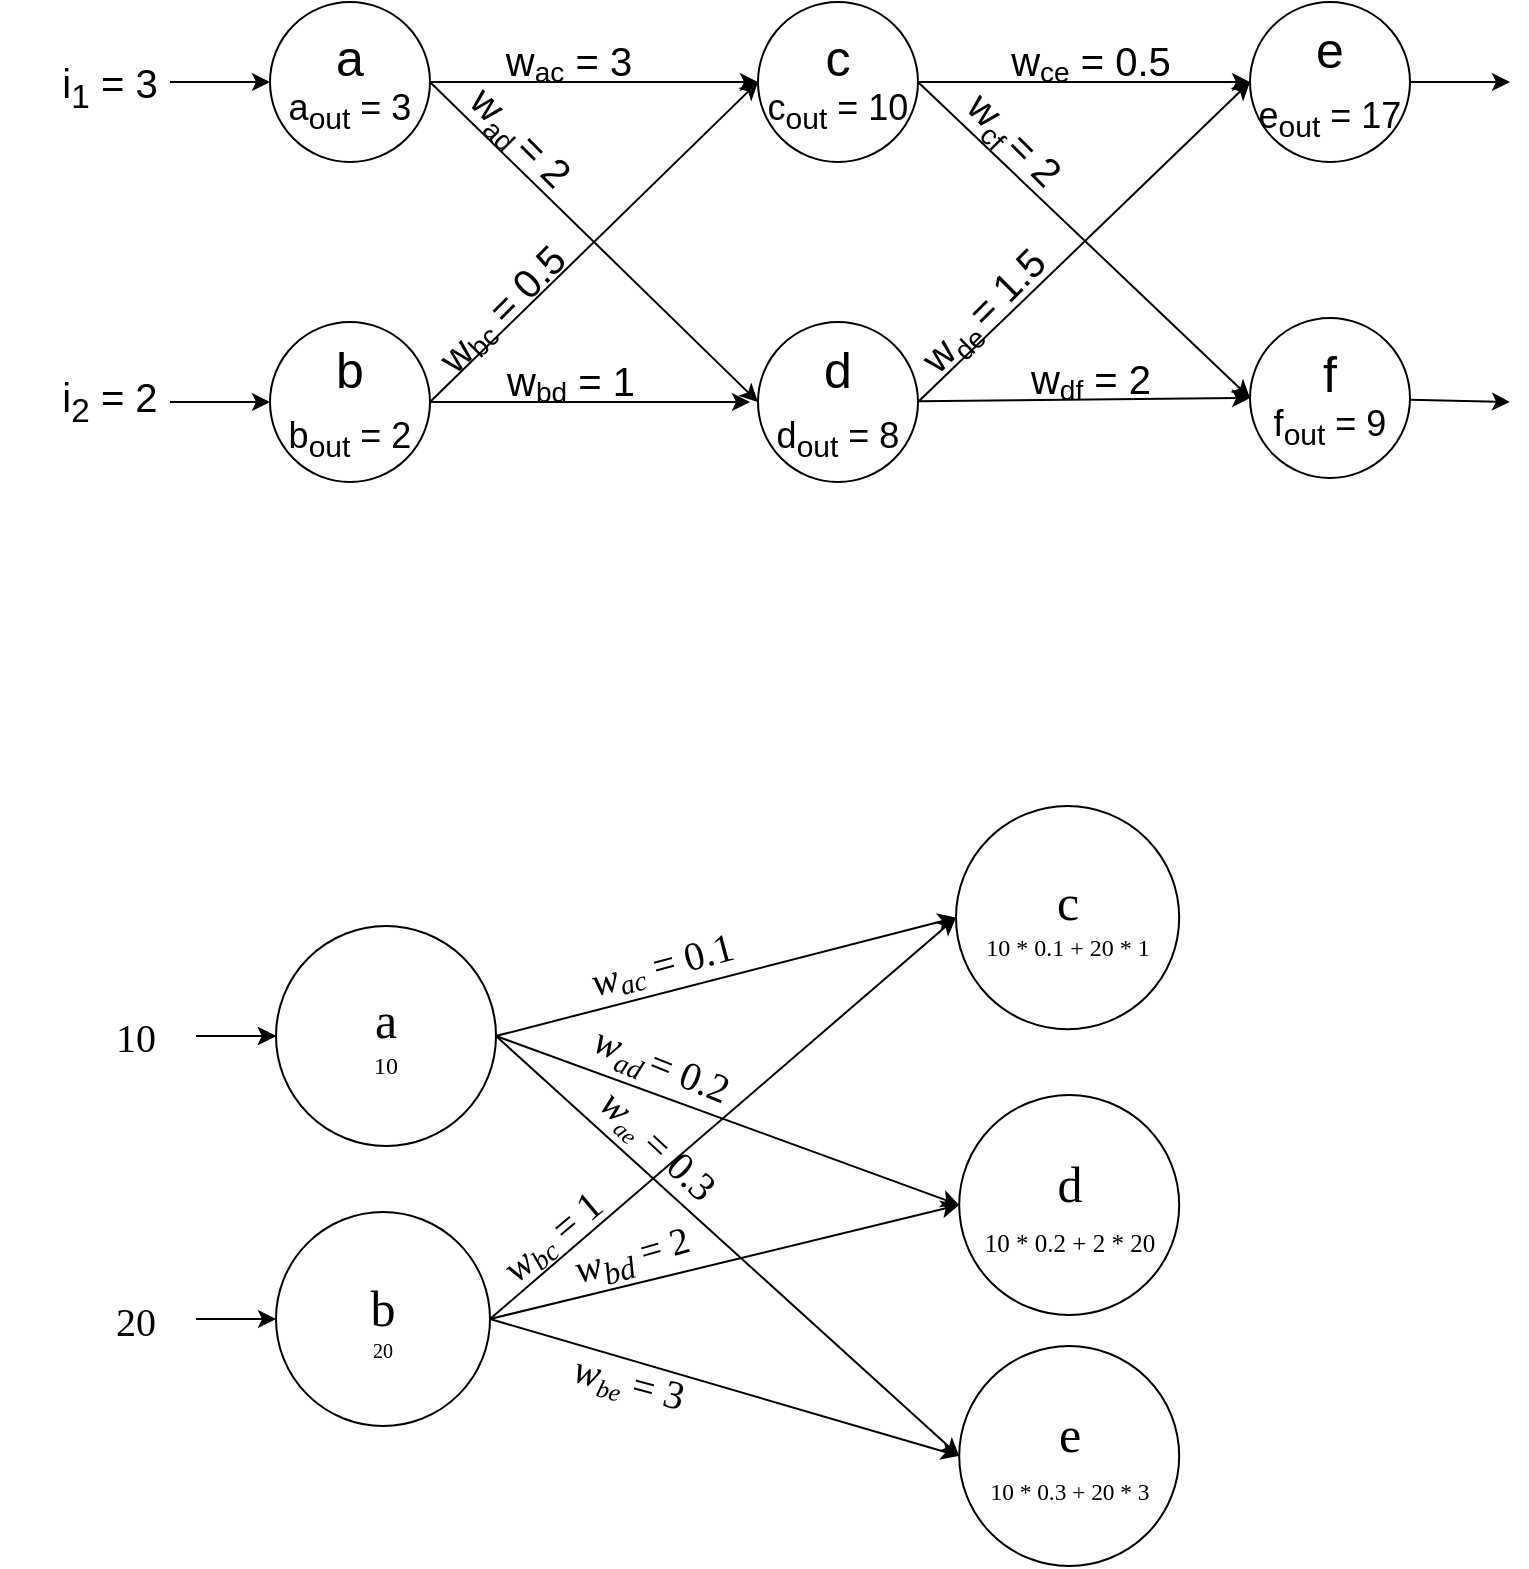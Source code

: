 <mxfile version="18.0.3" type="device"><diagram id="VH-HiF899hvGD3gWZ07v" name="Page-1"><mxGraphModel dx="1422" dy="708" grid="1" gridSize="10" guides="1" tooltips="1" connect="1" arrows="1" fold="1" page="1" pageScale="1" pageWidth="827" pageHeight="1169" math="0" shadow="0"><root><mxCell id="0"/><mxCell id="1" parent="0"/><mxCell id="_d6jBCGUA8DTcA2CEhyw-7" style="rounded=0;orthogonalLoop=1;jettySize=auto;html=1;exitX=1;exitY=0.5;exitDx=0;exitDy=0;entryX=0;entryY=0.5;entryDx=0;entryDy=0;strokeColor=none;" edge="1" parent="1" source="_d6jBCGUA8DTcA2CEhyw-1" target="_d6jBCGUA8DTcA2CEhyw-5"><mxGeometry relative="1" as="geometry"/></mxCell><mxCell id="_d6jBCGUA8DTcA2CEhyw-8" style="edgeStyle=none;rounded=0;orthogonalLoop=1;jettySize=auto;html=1;entryX=0;entryY=0.5;entryDx=0;entryDy=0;exitX=1;exitY=0.5;exitDx=0;exitDy=0;" edge="1" parent="1" source="_d6jBCGUA8DTcA2CEhyw-1" target="_d6jBCGUA8DTcA2CEhyw-5"><mxGeometry relative="1" as="geometry"/></mxCell><mxCell id="_d6jBCGUA8DTcA2CEhyw-19" value="&lt;div style=&quot;font-size: 20px;&quot;&gt;w&lt;font size=&quot;1&quot;&gt;&lt;sub style=&quot;font-size: 14px;&quot;&gt;bc&lt;/sub&gt;&lt;/font&gt; = 0.5&lt;/div&gt;" style="edgeLabel;html=1;align=center;verticalAlign=middle;resizable=0;points=[];fontSize=20;labelBackgroundColor=none;rotation=-45;" vertex="1" connectable="0" parent="_d6jBCGUA8DTcA2CEhyw-8"><mxGeometry x="-0.599" y="1" relative="1" as="geometry"><mxPoint x="3" y="-13" as="offset"/></mxGeometry></mxCell><mxCell id="_d6jBCGUA8DTcA2CEhyw-27" style="edgeStyle=none;rounded=0;orthogonalLoop=1;jettySize=auto;html=1;fontSize=20;" edge="1" parent="1" source="_d6jBCGUA8DTcA2CEhyw-1"><mxGeometry relative="1" as="geometry"><mxPoint x="377" y="238" as="targetPoint"/></mxGeometry></mxCell><mxCell id="_d6jBCGUA8DTcA2CEhyw-1" value="&lt;div&gt;&lt;font style=&quot;font-size: 25px;&quot;&gt;b&lt;/font&gt;&lt;/div&gt;&lt;div&gt;&lt;font style=&quot;font-size: 25px;&quot;&gt;&lt;font style=&quot;font-size: 18px;&quot;&gt;b&lt;sub&gt;out&lt;/sub&gt; = 2&lt;br&gt;&lt;/font&gt;&lt;/font&gt;&lt;/div&gt;" style="ellipse;whiteSpace=wrap;html=1;aspect=fixed;" vertex="1" parent="1"><mxGeometry x="137" y="198" width="80" height="80" as="geometry"/></mxCell><mxCell id="_d6jBCGUA8DTcA2CEhyw-6" style="rounded=0;orthogonalLoop=1;jettySize=auto;html=1;entryX=0;entryY=0.5;entryDx=0;entryDy=0;exitX=1;exitY=0.5;exitDx=0;exitDy=0;" edge="1" parent="1" source="_d6jBCGUA8DTcA2CEhyw-2" target="_d6jBCGUA8DTcA2CEhyw-4"><mxGeometry relative="1" as="geometry"/></mxCell><mxCell id="_d6jBCGUA8DTcA2CEhyw-18" value="w&lt;sub style=&quot;font-size: 10px;&quot;&gt;&lt;font style=&quot;font-size: 14px;&quot;&gt;ad&lt;/font&gt; &lt;/sub&gt;= 2&lt;br style=&quot;font-size: 20px;&quot;&gt;&lt;sub style=&quot;font-size: 20px;&quot;&gt;&lt;/sub&gt;" style="edgeLabel;html=1;align=center;verticalAlign=middle;resizable=0;points=[];fontSize=20;rotation=45;labelBackgroundColor=none;" vertex="1" connectable="0" parent="_d6jBCGUA8DTcA2CEhyw-6"><mxGeometry x="-0.375" y="-3" relative="1" as="geometry"><mxPoint x="-5" y="-24" as="offset"/></mxGeometry></mxCell><mxCell id="_d6jBCGUA8DTcA2CEhyw-15" style="edgeStyle=none;rounded=0;orthogonalLoop=1;jettySize=auto;html=1;" edge="1" parent="1" target="_d6jBCGUA8DTcA2CEhyw-2"><mxGeometry relative="1" as="geometry"><mxPoint x="87" y="78" as="sourcePoint"/></mxGeometry></mxCell><mxCell id="_d6jBCGUA8DTcA2CEhyw-26" style="edgeStyle=none;rounded=0;orthogonalLoop=1;jettySize=auto;html=1;fontSize=20;" edge="1" parent="1" source="_d6jBCGUA8DTcA2CEhyw-2" target="_d6jBCGUA8DTcA2CEhyw-5"><mxGeometry relative="1" as="geometry"/></mxCell><mxCell id="_d6jBCGUA8DTcA2CEhyw-31" value="w&lt;font size=&quot;1&quot;&gt;&lt;sub style=&quot;font-size: 14px;&quot;&gt;ac&lt;/sub&gt;&lt;/font&gt; = 3" style="edgeLabel;html=1;align=center;verticalAlign=middle;resizable=0;points=[];fontSize=20;labelBackgroundColor=none;" vertex="1" connectable="0" parent="_d6jBCGUA8DTcA2CEhyw-26"><mxGeometry x="-0.159" y="-1" relative="1" as="geometry"><mxPoint y="-11" as="offset"/></mxGeometry></mxCell><mxCell id="_d6jBCGUA8DTcA2CEhyw-2" value="&lt;div style=&quot;font-size: 18px;&quot;&gt;&lt;font style=&quot;font-size: 25px;&quot;&gt;a&lt;/font&gt;&lt;/div&gt;&lt;div style=&quot;font-size: 18px;&quot;&gt;&lt;font style=&quot;font-size: 18px;&quot;&gt;a&lt;sub&gt;out&lt;/sub&gt; = 3&lt;/font&gt;&lt;/div&gt;" style="ellipse;whiteSpace=wrap;html=1;aspect=fixed;" vertex="1" parent="1"><mxGeometry x="137" y="38" width="80" height="80" as="geometry"/></mxCell><mxCell id="_d6jBCGUA8DTcA2CEhyw-12" style="edgeStyle=none;rounded=0;orthogonalLoop=1;jettySize=auto;html=1;entryX=0;entryY=0.5;entryDx=0;entryDy=0;exitX=1;exitY=0.5;exitDx=0;exitDy=0;" edge="1" parent="1" source="_d6jBCGUA8DTcA2CEhyw-4" target="_d6jBCGUA8DTcA2CEhyw-10"><mxGeometry relative="1" as="geometry"/></mxCell><mxCell id="_d6jBCGUA8DTcA2CEhyw-29" style="edgeStyle=none;rounded=0;orthogonalLoop=1;jettySize=auto;html=1;entryX=0;entryY=0.5;entryDx=0;entryDy=0;fontSize=20;" edge="1" parent="1" source="_d6jBCGUA8DTcA2CEhyw-4" target="_d6jBCGUA8DTcA2CEhyw-9"><mxGeometry relative="1" as="geometry"/></mxCell><mxCell id="_d6jBCGUA8DTcA2CEhyw-4" value="&lt;div&gt;&lt;font style=&quot;font-size: 25px;&quot;&gt;d&lt;/font&gt;&lt;/div&gt;&lt;div&gt;&lt;font style=&quot;font-size: 25px;&quot;&gt;&lt;font style=&quot;font-size: 18px;&quot;&gt;d&lt;sub&gt;out&lt;/sub&gt; = 8&lt;/font&gt;&lt;/font&gt;&lt;/div&gt;" style="ellipse;whiteSpace=wrap;html=1;aspect=fixed;" vertex="1" parent="1"><mxGeometry x="381" y="198" width="80" height="80" as="geometry"/></mxCell><mxCell id="_d6jBCGUA8DTcA2CEhyw-11" style="edgeStyle=none;rounded=0;orthogonalLoop=1;jettySize=auto;html=1;entryX=0;entryY=0.5;entryDx=0;entryDy=0;exitX=1;exitY=0.5;exitDx=0;exitDy=0;" edge="1" parent="1" source="_d6jBCGUA8DTcA2CEhyw-5" target="_d6jBCGUA8DTcA2CEhyw-9"><mxGeometry relative="1" as="geometry"/></mxCell><mxCell id="_d6jBCGUA8DTcA2CEhyw-20" value="&lt;sub style=&quot;font-size: 20px;&quot;&gt;&lt;br&gt;&lt;/sub&gt;" style="edgeLabel;html=1;align=center;verticalAlign=middle;resizable=0;points=[];fontSize=14;" vertex="1" connectable="0" parent="_d6jBCGUA8DTcA2CEhyw-11"><mxGeometry x="-0.266" y="3" relative="1" as="geometry"><mxPoint as="offset"/></mxGeometry></mxCell><mxCell id="_d6jBCGUA8DTcA2CEhyw-28" style="edgeStyle=none;rounded=0;orthogonalLoop=1;jettySize=auto;html=1;fontSize=20;" edge="1" parent="1" source="_d6jBCGUA8DTcA2CEhyw-5" target="_d6jBCGUA8DTcA2CEhyw-10"><mxGeometry relative="1" as="geometry"/></mxCell><mxCell id="_d6jBCGUA8DTcA2CEhyw-5" value="&lt;div&gt;&lt;font style=&quot;font-size: 25px;&quot;&gt;c&lt;/font&gt;&lt;font style=&quot;font-size: 18px;&quot;&gt;&lt;br&gt;&lt;/font&gt;&lt;/div&gt;&lt;div&gt;&lt;font style=&quot;font-size: 18px;&quot;&gt;c&lt;sub&gt;out&lt;/sub&gt; = 10&lt;/font&gt;&lt;/div&gt;" style="ellipse;whiteSpace=wrap;html=1;aspect=fixed;" vertex="1" parent="1"><mxGeometry x="381" y="38" width="80" height="80" as="geometry"/></mxCell><mxCell id="_d6jBCGUA8DTcA2CEhyw-14" style="edgeStyle=none;rounded=0;orthogonalLoop=1;jettySize=auto;html=1;" edge="1" parent="1" source="_d6jBCGUA8DTcA2CEhyw-9"><mxGeometry relative="1" as="geometry"><mxPoint x="757" y="238" as="targetPoint"/></mxGeometry></mxCell><mxCell id="_d6jBCGUA8DTcA2CEhyw-9" value="&lt;div&gt;&lt;font style=&quot;font-size: 25px;&quot;&gt;f&lt;/font&gt;&lt;/div&gt;&lt;div&gt;&lt;font style=&quot;font-size: 18px;&quot;&gt;f&lt;sub&gt;out&lt;/sub&gt; = 9&lt;/font&gt;&lt;/div&gt;" style="ellipse;whiteSpace=wrap;html=1;aspect=fixed;" vertex="1" parent="1"><mxGeometry x="627" y="196" width="80" height="80" as="geometry"/></mxCell><mxCell id="_d6jBCGUA8DTcA2CEhyw-13" style="edgeStyle=none;rounded=0;orthogonalLoop=1;jettySize=auto;html=1;" edge="1" parent="1" source="_d6jBCGUA8DTcA2CEhyw-10"><mxGeometry relative="1" as="geometry"><mxPoint x="757" y="78" as="targetPoint"/></mxGeometry></mxCell><mxCell id="_d6jBCGUA8DTcA2CEhyw-10" value="&lt;div&gt;&lt;font style=&quot;font-size: 25px;&quot;&gt;e&lt;/font&gt;&lt;/div&gt;&lt;div&gt;&lt;font style=&quot;font-size: 25px;&quot;&gt;&lt;font style=&quot;font-size: 18px;&quot;&gt;e&lt;sub&gt;out&lt;/sub&gt; = 17&lt;br&gt;&lt;/font&gt;&lt;/font&gt;&lt;/div&gt;" style="ellipse;whiteSpace=wrap;html=1;aspect=fixed;" vertex="1" parent="1"><mxGeometry x="627" y="38" width="80" height="80" as="geometry"/></mxCell><mxCell id="_d6jBCGUA8DTcA2CEhyw-17" style="edgeStyle=none;rounded=0;orthogonalLoop=1;jettySize=auto;html=1;entryX=0;entryY=0.5;entryDx=0;entryDy=0;" edge="1" parent="1" target="_d6jBCGUA8DTcA2CEhyw-1"><mxGeometry relative="1" as="geometry"><mxPoint x="87" y="238" as="sourcePoint"/></mxGeometry></mxCell><mxCell id="_d6jBCGUA8DTcA2CEhyw-22" value="w&lt;sub style=&quot;font-size: 10px;&quot;&gt;&lt;font style=&quot;font-size: 14px;&quot;&gt;cf&lt;/font&gt; &lt;/sub&gt;= 2&lt;br style=&quot;font-size: 20px;&quot;&gt;&lt;sub style=&quot;font-size: 20px;&quot;&gt;&lt;/sub&gt;" style="edgeLabel;html=1;align=center;verticalAlign=middle;resizable=0;points=[];fontSize=20;rotation=45;labelBackgroundColor=none;" vertex="1" connectable="0" parent="1"><mxGeometry x="507.998" y="107.004" as="geometry"/></mxCell><mxCell id="_d6jBCGUA8DTcA2CEhyw-23" value="w&lt;sub style=&quot;font-size: 10px;&quot;&gt;&lt;font style=&quot;font-size: 14px;&quot;&gt;de&lt;/font&gt; &lt;/sub&gt;= 1.5&lt;br style=&quot;font-size: 20px;&quot;&gt;&lt;sub style=&quot;font-size: 20px;&quot;&gt;&lt;/sub&gt;" style="edgeLabel;html=1;align=center;verticalAlign=middle;resizable=0;points=[];fontSize=20;rotation=-45;labelBackgroundColor=none;" vertex="1" connectable="0" parent="1"><mxGeometry x="493.998" y="193.004" as="geometry"/></mxCell><mxCell id="_d6jBCGUA8DTcA2CEhyw-24" value="&lt;font style=&quot;font-size: 20px;&quot;&gt;i&lt;sub&gt;1&lt;/sub&gt; = &lt;font style=&quot;font-size: 20px;&quot;&gt;3&lt;/font&gt;&lt;/font&gt;" style="whiteSpace=wrap;html=1;labelBackgroundColor=none;fontSize=14;fillColor=none;strokeColor=none;" vertex="1" parent="1"><mxGeometry x="2" y="56" width="110" height="50" as="geometry"/></mxCell><mxCell id="_d6jBCGUA8DTcA2CEhyw-25" value="&lt;font style=&quot;font-size: 20px;&quot;&gt;i&lt;sub&gt;2&lt;/sub&gt; = 2&lt;br&gt;&lt;/font&gt;" style="whiteSpace=wrap;html=1;labelBackgroundColor=none;fontSize=14;fillColor=none;strokeColor=none;" vertex="1" parent="1"><mxGeometry x="2" y="213" width="110" height="50" as="geometry"/></mxCell><mxCell id="_d6jBCGUA8DTcA2CEhyw-32" value="w&lt;font size=&quot;1&quot;&gt;&lt;sub style=&quot;font-size: 14px;&quot;&gt;bd&lt;/sub&gt;&lt;/font&gt; = 1" style="edgeLabel;html=1;align=center;verticalAlign=middle;resizable=0;points=[];fontSize=20;labelBackgroundColor=none;" vertex="1" connectable="0" parent="1"><mxGeometry x="287" y="228" as="geometry"/></mxCell><mxCell id="_d6jBCGUA8DTcA2CEhyw-33" value="w&lt;font size=&quot;1&quot;&gt;&lt;sub style=&quot;font-size: 14px;&quot;&gt;ce&lt;/sub&gt;&lt;/font&gt; = 0.5" style="edgeLabel;html=1;align=center;verticalAlign=middle;resizable=0;points=[];fontSize=20;labelBackgroundColor=none;" vertex="1" connectable="0" parent="1"><mxGeometry x="547" y="68" as="geometry"/></mxCell><mxCell id="_d6jBCGUA8DTcA2CEhyw-34" value="w&lt;font size=&quot;1&quot;&gt;&lt;sub style=&quot;font-size: 14px;&quot;&gt;df&lt;/sub&gt;&lt;/font&gt; = 2" style="edgeLabel;html=1;align=center;verticalAlign=middle;resizable=0;points=[];fontSize=20;labelBackgroundColor=none;" vertex="1" connectable="0" parent="1"><mxGeometry x="547" y="227" as="geometry"/></mxCell><mxCell id="_d6jBCGUA8DTcA2CEhyw-96" style="rounded=0;orthogonalLoop=1;jettySize=auto;html=1;exitX=1;exitY=0.5;exitDx=0;exitDy=0;entryX=0;entryY=0.5;entryDx=0;entryDy=0;strokeColor=none;fontFamily=EB Garamont;fontSource=https%3A%2F%2Ffonts.googleapis.com%2Fcss%3Ffamily%3DEB%2BGaramont;" edge="1" parent="1" source="_d6jBCGUA8DTcA2CEhyw-100" target="_d6jBCGUA8DTcA2CEhyw-113"><mxGeometry relative="1" as="geometry"/></mxCell><mxCell id="_d6jBCGUA8DTcA2CEhyw-97" style="edgeStyle=none;rounded=0;orthogonalLoop=1;jettySize=auto;html=1;entryX=0;entryY=0.5;entryDx=0;entryDy=0;exitX=1;exitY=0.5;exitDx=0;exitDy=0;fontFamily=EB Garamont;fontSource=https%3A%2F%2Ffonts.googleapis.com%2Fcss%3Ffamily%3DEB%2BGaramont;" edge="1" parent="1" source="_d6jBCGUA8DTcA2CEhyw-100" target="_d6jBCGUA8DTcA2CEhyw-113"><mxGeometry relative="1" as="geometry"/></mxCell><mxCell id="_d6jBCGUA8DTcA2CEhyw-98" value="&lt;div style=&quot;font-size: 20px;&quot;&gt;&lt;i&gt;w&lt;font size=&quot;1&quot;&gt;&lt;sub style=&quot;font-size: 14px;&quot;&gt;bc&lt;/sub&gt;&lt;/font&gt;&lt;/i&gt; = 1&lt;br&gt;&lt;/div&gt;" style="edgeLabel;html=1;align=center;verticalAlign=middle;resizable=0;points=[];fontSize=20;labelBackgroundColor=none;rotation=-40;fontStyle=0;fontFamily=EB Garamont;fontSource=https%3A%2F%2Ffonts.googleapis.com%2Fcss%3Ffamily%3DEB%2BGaramont;" vertex="1" connectable="0" parent="_d6jBCGUA8DTcA2CEhyw-97"><mxGeometry x="-0.599" y="1" relative="1" as="geometry"><mxPoint x="-15" as="offset"/></mxGeometry></mxCell><mxCell id="_d6jBCGUA8DTcA2CEhyw-99" style="edgeStyle=none;rounded=0;orthogonalLoop=1;jettySize=auto;html=1;fontSize=20;entryX=0;entryY=0.5;entryDx=0;entryDy=0;exitX=1;exitY=0.5;exitDx=0;exitDy=0;fontFamily=EB Garamont;fontSource=https%3A%2F%2Ffonts.googleapis.com%2Fcss%3Ffamily%3DEB%2BGaramont;" edge="1" parent="1" source="_d6jBCGUA8DTcA2CEhyw-100" target="_d6jBCGUA8DTcA2CEhyw-109"><mxGeometry relative="1" as="geometry"><mxPoint x="397" y="710" as="targetPoint"/></mxGeometry></mxCell><mxCell id="_d6jBCGUA8DTcA2CEhyw-125" value="&lt;i&gt;&lt;font style=&quot;font-size: 20px;&quot;&gt;w&lt;/font&gt;&lt;font style=&quot;font-size: 19px;&quot;&gt;&lt;sub style=&quot;&quot;&gt;bd&lt;/sub&gt;&lt;/font&gt;&lt;/i&gt;&lt;font style=&quot;font-size: 19px;&quot;&gt; = 2&lt;/font&gt;" style="edgeLabel;html=1;align=center;verticalAlign=middle;resizable=0;points=[];fontSize=20;labelBackgroundColor=none;rotation=-16;fontStyle=0;fontFamily=EB Garamont;fontSource=https%3A%2F%2Ffonts.googleapis.com%2Fcss%3Ffamily%3DEB%2BGaramont;" vertex="1" connectable="0" parent="_d6jBCGUA8DTcA2CEhyw-99"><mxGeometry x="0.271" y="-1" relative="1" as="geometry"><mxPoint x="-79" y="5" as="offset"/></mxGeometry></mxCell><mxCell id="_d6jBCGUA8DTcA2CEhyw-100" value="&lt;div&gt;&lt;font style=&quot;font-size: 25px;&quot;&gt;b&lt;font style=&quot;font-size: 18px;&quot;&gt;&lt;br&gt;&lt;/font&gt;&lt;/font&gt;&lt;/div&gt;&lt;div style=&quot;font-size: 10px;&quot;&gt;&lt;font style=&quot;font-size: 10px;&quot;&gt;&lt;font style=&quot;font-size: 10px;&quot;&gt; 2&lt;/font&gt;&lt;/font&gt;0&lt;/div&gt;" style="ellipse;whiteSpace=wrap;html=1;aspect=fixed;fontFamily=EB Garamont;fontSource=https%3A%2F%2Ffonts.googleapis.com%2Fcss%3Ffamily%3DEB%2BGaramont;" vertex="1" parent="1"><mxGeometry x="140" y="643" width="107" height="107" as="geometry"/></mxCell><mxCell id="_d6jBCGUA8DTcA2CEhyw-101" style="rounded=0;orthogonalLoop=1;jettySize=auto;html=1;entryX=0;entryY=0.5;entryDx=0;entryDy=0;exitX=1;exitY=0.5;exitDx=0;exitDy=0;fontFamily=EB Garamont;fontSource=https%3A%2F%2Ffonts.googleapis.com%2Fcss%3Ffamily%3DEB%2BGaramont;" edge="1" parent="1" source="_d6jBCGUA8DTcA2CEhyw-106" target="_d6jBCGUA8DTcA2CEhyw-109"><mxGeometry relative="1" as="geometry"/></mxCell><mxCell id="_d6jBCGUA8DTcA2CEhyw-102" value="&lt;font data-font-src=&quot;https://fonts.googleapis.com/css?family=EB+Garamont&quot; face=&quot;EB Garamont&quot;&gt;&lt;i&gt;w&lt;/i&gt;&lt;sub style=&quot;font-size: 10px;&quot;&gt;&lt;i&gt;&lt;font style=&quot;font-size: 14px;&quot;&gt;ad&lt;/font&gt;&lt;/i&gt; &lt;/sub&gt;= 0.2&lt;br style=&quot;font-size: 20px;&quot;&gt;&lt;/font&gt;" style="edgeLabel;html=1;align=center;verticalAlign=middle;resizable=0;points=[];fontSize=20;rotation=22;labelBackgroundColor=none;fontStyle=0;fontFamily=EB Garamont;fontSource=https%3A%2F%2Ffonts.googleapis.com%2Fcss%3Ffamily%3DEB%2BGaramont;" vertex="1" connectable="0" parent="_d6jBCGUA8DTcA2CEhyw-101"><mxGeometry x="-0.375" y="-3" relative="1" as="geometry"><mxPoint x="11" y="-14" as="offset"/></mxGeometry></mxCell><mxCell id="_d6jBCGUA8DTcA2CEhyw-104" style="edgeStyle=none;rounded=0;orthogonalLoop=1;jettySize=auto;html=1;fontSize=20;exitX=1;exitY=0.5;exitDx=0;exitDy=0;entryX=0;entryY=0.5;entryDx=0;entryDy=0;fontFamily=EB Garamont;fontSource=https%3A%2F%2Ffonts.googleapis.com%2Fcss%3Ffamily%3DEB%2BGaramont;" edge="1" parent="1" source="_d6jBCGUA8DTcA2CEhyw-106" target="_d6jBCGUA8DTcA2CEhyw-113"><mxGeometry relative="1" as="geometry"><mxPoint x="240" y="550" as="sourcePoint"/></mxGeometry></mxCell><mxCell id="_d6jBCGUA8DTcA2CEhyw-105" value="&lt;i&gt;&lt;font data-font-src=&quot;https://fonts.googleapis.com/css?family=EB+Garamont&quot;&gt;w&lt;font size=&quot;1&quot;&gt;&lt;sub style=&quot;font-size: 14px;&quot;&gt;ac&lt;/sub&gt;&lt;/font&gt;&lt;/font&gt;&lt;/i&gt; = 0.1" style="edgeLabel;html=1;align=center;verticalAlign=middle;resizable=0;points=[];fontSize=20;labelBackgroundColor=none;rotation=-15;fontStyle=0;fontFamily=EB Garamont;fontSource=https%3A%2F%2Ffonts.googleapis.com%2Fcss%3Ffamily%3DEB%2BGaramont;" vertex="1" connectable="0" parent="_d6jBCGUA8DTcA2CEhyw-104"><mxGeometry x="-0.159" y="-1" relative="1" as="geometry"><mxPoint x="-14" y="-11" as="offset"/></mxGeometry></mxCell><mxCell id="_d6jBCGUA8DTcA2CEhyw-106" value="&lt;div style=&quot;font-size: 18px;&quot;&gt;&lt;font style=&quot;font-size: 25px;&quot;&gt;a&lt;/font&gt;&lt;/div&gt;&lt;font style=&quot;font-size: 12px;&quot;&gt;10&lt;/font&gt;" style="ellipse;whiteSpace=wrap;html=1;aspect=fixed;fontFamily=EB Garamont;fontSource=https%3A%2F%2Ffonts.googleapis.com%2Fcss%3Ffamily%3DEB%2BGaramont;" vertex="1" parent="1"><mxGeometry x="140" y="500" width="110" height="110" as="geometry"/></mxCell><mxCell id="_d6jBCGUA8DTcA2CEhyw-107" style="edgeStyle=none;rounded=0;orthogonalLoop=1;jettySize=auto;html=1;entryX=0;entryY=0.5;entryDx=0;entryDy=0;exitX=1;exitY=0.5;exitDx=0;exitDy=0;fontFamily=EB Garamont;fontSource=https%3A%2F%2Ffonts.googleapis.com%2Fcss%3Ffamily%3DEB%2BGaramont;" edge="1" parent="1" source="_d6jBCGUA8DTcA2CEhyw-106" target="_d6jBCGUA8DTcA2CEhyw-117"><mxGeometry relative="1" as="geometry"><mxPoint x="240" y="550" as="sourcePoint"/></mxGeometry></mxCell><mxCell id="_d6jBCGUA8DTcA2CEhyw-124" value="&lt;i&gt;&lt;font style=&quot;font-size: 20px;&quot;&gt;w&lt;/font&gt;&lt;font style=&quot;font-size: 14px;&quot;&gt;&lt;sub style=&quot;&quot;&gt;ae&lt;/sub&gt;&lt;/font&gt;&lt;/i&gt;&lt;font style=&quot;font-size: 20px;&quot;&gt; = 0.3&lt;/font&gt;" style="edgeLabel;html=1;align=center;verticalAlign=middle;resizable=0;points=[];fontSize=15;labelBackgroundColor=none;rotation=43;fontStyle=0;fontFamily=EB Garamont;fontSource=https%3A%2F%2Ffonts.googleapis.com%2Fcss%3Ffamily%3DEB%2BGaramont;" vertex="1" connectable="0" parent="_d6jBCGUA8DTcA2CEhyw-107"><mxGeometry x="-0.111" y="2" relative="1" as="geometry"><mxPoint x="-24" y="-37" as="offset"/></mxGeometry></mxCell><mxCell id="_d6jBCGUA8DTcA2CEhyw-109" value="&lt;div style=&quot;font-size: 15px;&quot;&gt;&lt;font style=&quot;font-size: 15px;&quot;&gt;&lt;font style=&quot;font-size: 15px;&quot;&gt;&lt;sub style=&quot;&quot;&gt;&lt;font style=&quot;font-size: 25px;&quot;&gt;d&lt;/font&gt;&lt;br&gt;&lt;/sub&gt;&lt;/font&gt;&lt;/font&gt;&lt;/div&gt;&lt;div style=&quot;font-size: 15px;&quot;&gt;&lt;font style=&quot;font-size: 15px;&quot;&gt;&lt;font style=&quot;font-size: 15px;&quot;&gt;&lt;sub style=&quot;&quot;&gt;10 * 0.2 + 2 * 20&lt;br style=&quot;font-size: 15px;&quot;&gt;&lt;/sub&gt;&lt;/font&gt;&lt;/font&gt;&lt;/div&gt;" style="ellipse;whiteSpace=wrap;html=1;aspect=fixed;fontFamily=EB Garamont;fontSource=https%3A%2F%2Ffonts.googleapis.com%2Fcss%3Ffamily%3DEB%2BGaramont;" vertex="1" parent="1"><mxGeometry x="481.6" y="584.5" width="110" height="110" as="geometry"/></mxCell><mxCell id="_d6jBCGUA8DTcA2CEhyw-112" style="edgeStyle=none;rounded=0;orthogonalLoop=1;jettySize=auto;html=1;fontSize=20;entryX=0;entryY=0.5;entryDx=0;entryDy=0;exitX=1;exitY=0.5;exitDx=0;exitDy=0;fontFamily=EB Garamont;fontSource=https%3A%2F%2Ffonts.googleapis.com%2Fcss%3Ffamily%3DEB%2BGaramont;" edge="1" parent="1" source="_d6jBCGUA8DTcA2CEhyw-100" target="_d6jBCGUA8DTcA2CEhyw-117"><mxGeometry relative="1" as="geometry"><mxPoint x="240" y="700" as="sourcePoint"/></mxGeometry></mxCell><mxCell id="_d6jBCGUA8DTcA2CEhyw-128" value="&lt;i&gt;&lt;font data-font-src=&quot;https://fonts.googleapis.com/css?family=EB+Garamont&quot; style=&quot;font-size: 20px;&quot; face=&quot;EB Garamont&quot;&gt;w&lt;/font&gt;&lt;font data-font-src=&quot;https://fonts.googleapis.com/css?family=EB+Garamont&quot; style=&quot;font-size: 15px;&quot; face=&quot;EB Garamont&quot;&gt;&lt;sub style=&quot;&quot;&gt;be&lt;/sub&gt;&lt;/font&gt;&lt;/i&gt;&lt;font data-font-src=&quot;https://fonts.googleapis.com/css?family=EB+Garamont&quot; style=&quot;font-size: 20px;&quot; face=&quot;EB Garamont&quot;&gt; = 3&lt;br&gt;&lt;/font&gt;" style="edgeLabel;html=1;align=center;verticalAlign=middle;resizable=0;points=[];fontSize=19;labelBackgroundColor=none;rotation=15;fontStyle=0;fontFamily=EB Garamont;fontSource=https%3A%2F%2Ffonts.googleapis.com%2Fcss%3Ffamily%3DEB%2BGaramont;" vertex="1" connectable="0" parent="_d6jBCGUA8DTcA2CEhyw-112"><mxGeometry relative="1" as="geometry"><mxPoint x="-48" y="-2" as="offset"/></mxGeometry></mxCell><mxCell id="_d6jBCGUA8DTcA2CEhyw-113" value="&lt;div style=&quot;font-size: 15px;&quot;&gt;&lt;font style=&quot;font-size: 25px;&quot;&gt;c&lt;/font&gt;&lt;font style=&quot;font-size: 15px;&quot;&gt;&lt;br&gt;&lt;/font&gt;&lt;/div&gt;&lt;div style=&quot;&quot;&gt;&lt;font style=&quot;font-size: 12px;&quot;&gt;10 * 0.1 + 20 * 1&lt;br&gt;&lt;/font&gt;&lt;/div&gt;" style="ellipse;whiteSpace=wrap;html=1;aspect=fixed;fontFamily=EB Garamont;fontSource=https%3A%2F%2Ffonts.googleapis.com%2Fcss%3Ffamily%3DEB%2BGaramont;" vertex="1" parent="1"><mxGeometry x="480" y="440" width="111.6" height="111.6" as="geometry"/></mxCell><mxCell id="_d6jBCGUA8DTcA2CEhyw-117" value="&lt;div&gt;&lt;font style=&quot;font-size: 25px;&quot;&gt;e&lt;font style=&quot;font-size: 18px;&quot;&gt;&lt;sub&gt;&lt;br&gt;&lt;/sub&gt;&lt;/font&gt;&lt;/font&gt;&lt;/div&gt;&lt;div style=&quot;font-size: 14px;&quot;&gt;&lt;font style=&quot;font-size: 14px;&quot;&gt;&lt;font style=&quot;font-size: 14px;&quot;&gt;&lt;sub&gt;10 * 0.3 + 20 * 3&lt;/sub&gt;&lt;br&gt;&lt;/font&gt;&lt;/font&gt;&lt;/div&gt;" style="ellipse;whiteSpace=wrap;html=1;aspect=fixed;fontFamily=EB Garamont;fontSource=https%3A%2F%2Ffonts.googleapis.com%2Fcss%3Ffamily%3DEB%2BGaramont;" vertex="1" parent="1"><mxGeometry x="481.6" y="710" width="110" height="110" as="geometry"/></mxCell><mxCell id="_d6jBCGUA8DTcA2CEhyw-131" value="" style="edgeStyle=none;rounded=0;orthogonalLoop=1;jettySize=auto;html=1;fontSize=20;fontFamily=EB Garamont;fontSource=https%3A%2F%2Ffonts.googleapis.com%2Fcss%3Ffamily%3DEB%2BGaramont;" edge="1" parent="1" source="_d6jBCGUA8DTcA2CEhyw-130" target="_d6jBCGUA8DTcA2CEhyw-106"><mxGeometry relative="1" as="geometry"/></mxCell><mxCell id="_d6jBCGUA8DTcA2CEhyw-134" value="" style="edgeStyle=none;rounded=0;orthogonalLoop=1;jettySize=auto;html=1;fontFamily=EB Garamont;fontSource=https%3A%2F%2Ffonts.googleapis.com%2Fcss%3Ffamily%3DEB%2BGaramont;fontSize=20;" edge="1" parent="1" source="_d6jBCGUA8DTcA2CEhyw-130" target="_d6jBCGUA8DTcA2CEhyw-106"><mxGeometry relative="1" as="geometry"/></mxCell><mxCell id="_d6jBCGUA8DTcA2CEhyw-130" value="&lt;font style=&quot;font-size: 20px;&quot;&gt;10&lt;/font&gt;" style="whiteSpace=wrap;html=1;labelBackgroundColor=none;fontSize=14;fillColor=none;strokeColor=none;fontFamily=EB Garamont;fontSource=https%3A%2F%2Ffonts.googleapis.com%2Fcss%3Ffamily%3DEB%2BGaramont;" vertex="1" parent="1"><mxGeometry x="40" y="530" width="60" height="50" as="geometry"/></mxCell><mxCell id="_d6jBCGUA8DTcA2CEhyw-133" value="" style="edgeStyle=none;rounded=0;orthogonalLoop=1;jettySize=auto;html=1;fontSize=20;fontFamily=EB Garamont;fontSource=https%3A%2F%2Ffonts.googleapis.com%2Fcss%3Ffamily%3DEB%2BGaramont;" edge="1" parent="1" source="_d6jBCGUA8DTcA2CEhyw-132" target="_d6jBCGUA8DTcA2CEhyw-100"><mxGeometry relative="1" as="geometry"/></mxCell><mxCell id="_d6jBCGUA8DTcA2CEhyw-132" value="&lt;div&gt;&lt;font style=&quot;font-size: 20px;&quot;&gt;20&lt;/font&gt;&lt;/div&gt;" style="whiteSpace=wrap;html=1;labelBackgroundColor=none;fontSize=14;fillColor=none;strokeColor=none;fontFamily=EB Garamont;fontSource=https%3A%2F%2Ffonts.googleapis.com%2Fcss%3Ffamily%3DEB%2BGaramont;" vertex="1" parent="1"><mxGeometry x="40" y="671.5" width="60" height="50" as="geometry"/></mxCell></root></mxGraphModel></diagram></mxfile>